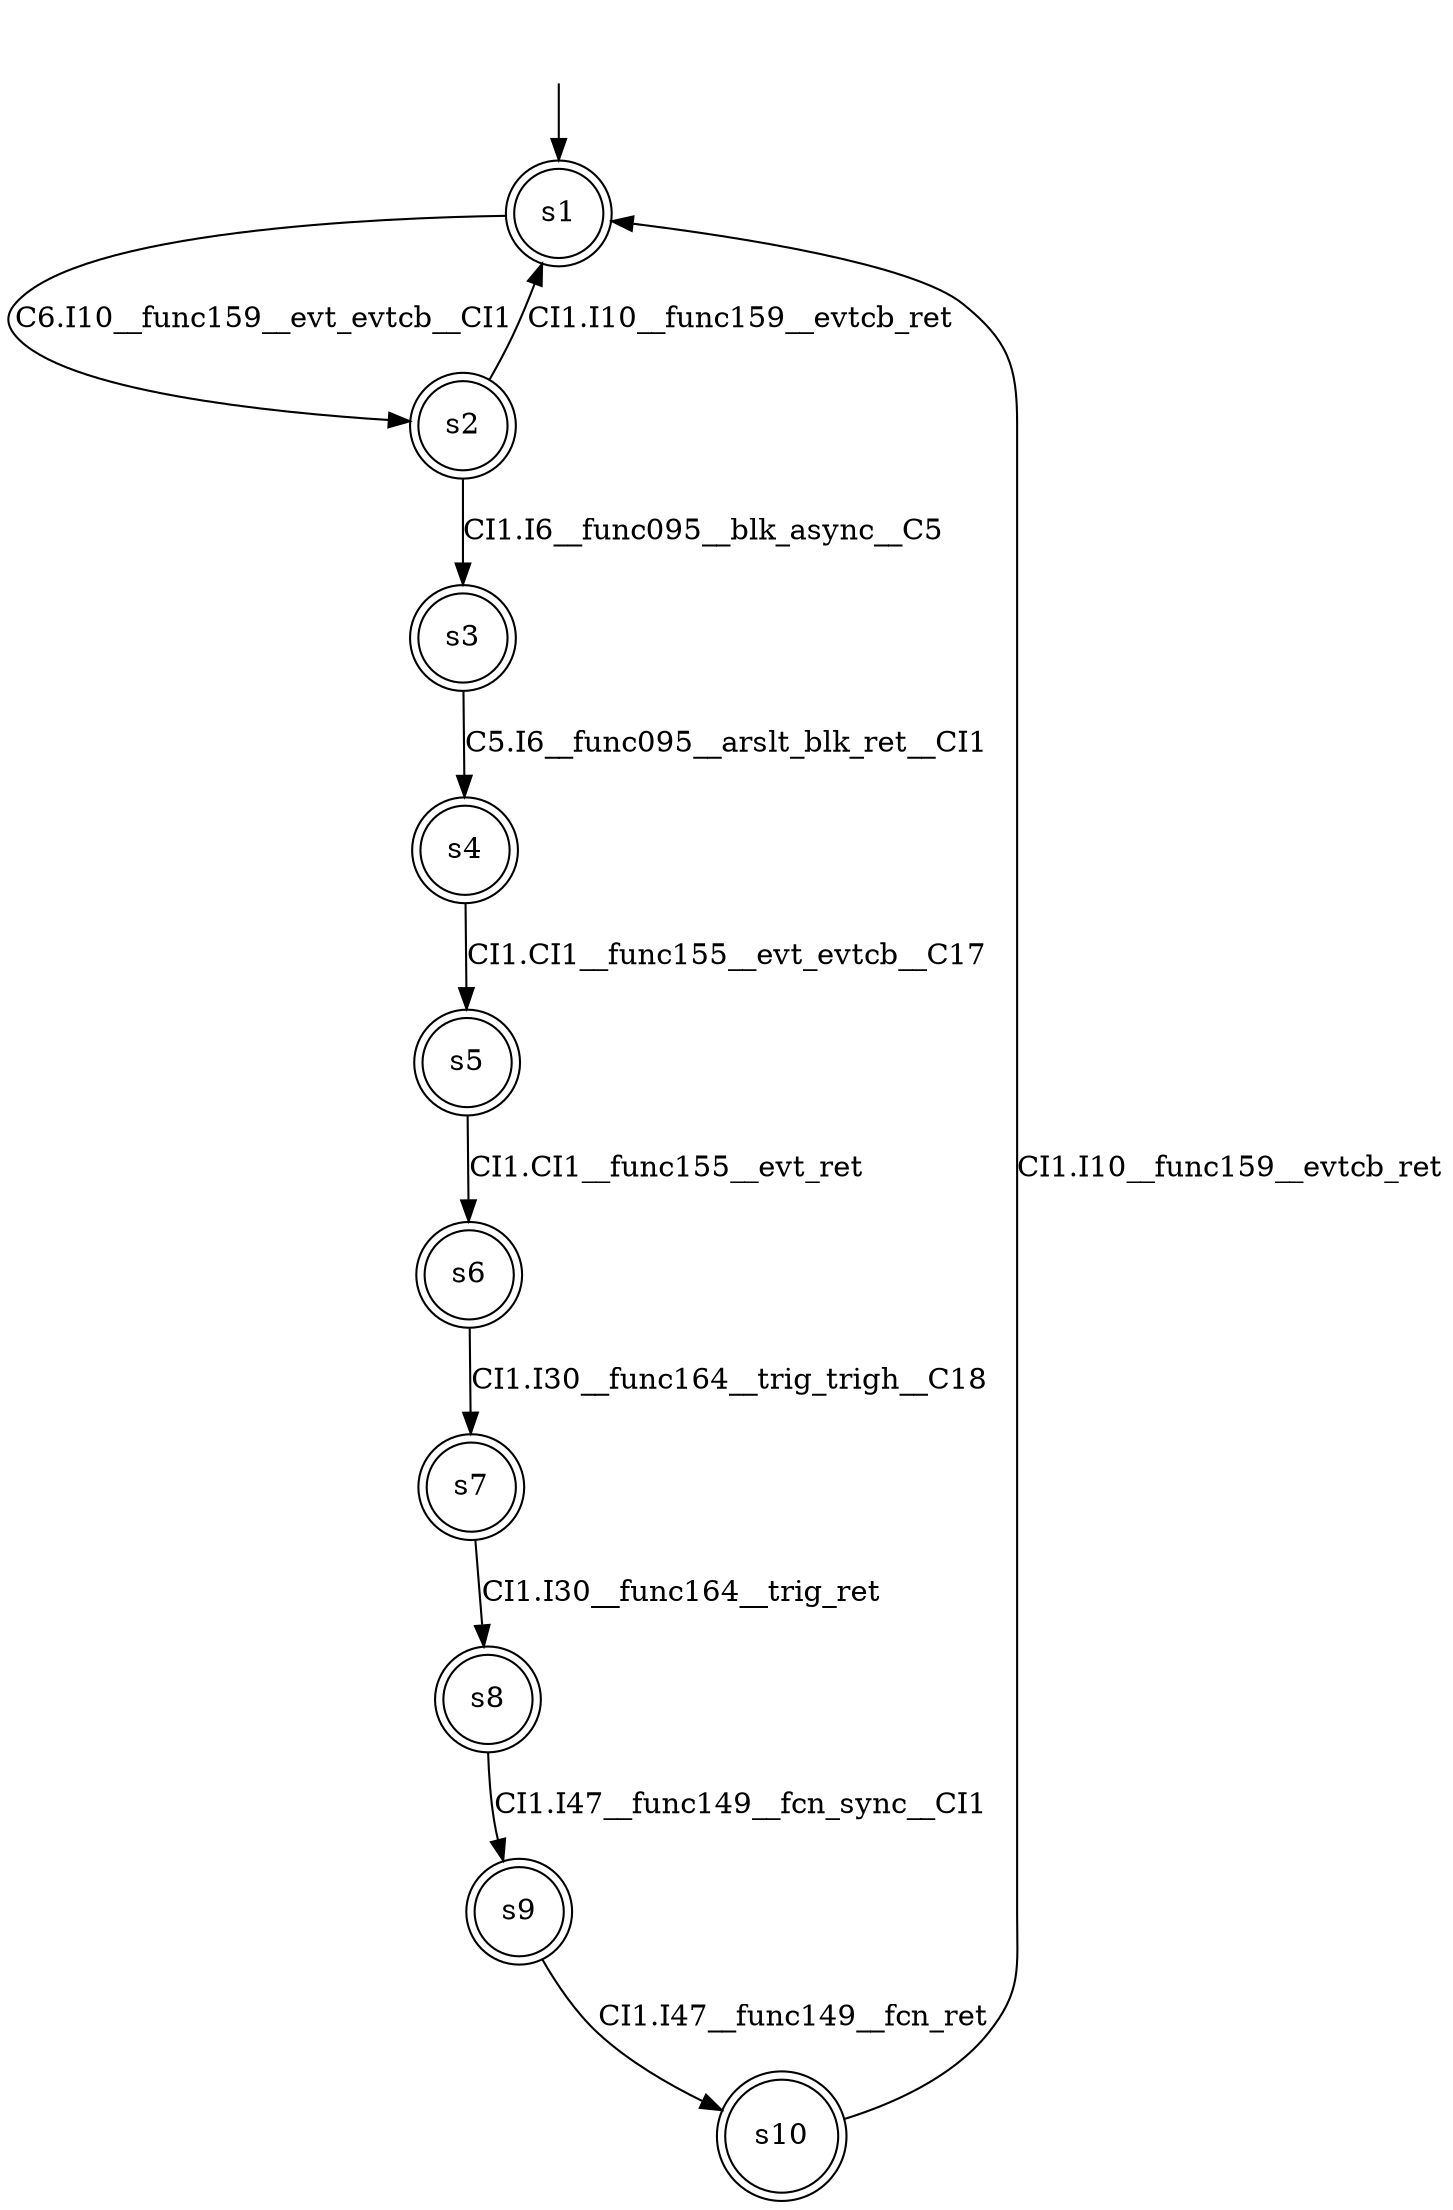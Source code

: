 digraph automaton {
	1 [label=<s1> shape="doublecircle"];
	2 [label=<s2> shape="doublecircle"];
	3 [label=<s3> shape="doublecircle"];
	4 [label=<s4> shape="doublecircle"];
	5 [label=<s5> shape="doublecircle"];
	6 [label=<s6> shape="doublecircle"];
	7 [label=<s7> shape="doublecircle"];
	8 [label=<s8> shape="doublecircle"];
	9 [label=<s9> shape="doublecircle"];
	10 [label=<s10> shape="doublecircle"];
	__init1 [label=<> shape="none"];
	__init1 -> 1;
	1 -> 2 [label=<C6.I10__func159__evt_evtcb__CI1> id="1-0-2"];
	2 -> 3 [label=<CI1.I6__func095__blk_async__C5> id="2-0-3"];
	2 -> 1 [label=<CI1.I10__func159__evtcb_ret> id="2-1-1"];
	3 -> 4 [label=<C5.I6__func095__arslt_blk_ret__CI1> id="3-0-4"];
	4 -> 5 [label=<CI1.CI1__func155__evt_evtcb__C17> id="4-0-5"];
	5 -> 6 [label=<CI1.CI1__func155__evt_ret> id="5-0-6"];
	6 -> 7 [label=<CI1.I30__func164__trig_trigh__C18> id="6-0-7"];
	7 -> 8 [label=<CI1.I30__func164__trig_ret> id="7-0-8"];
	8 -> 9 [label=<CI1.I47__func149__fcn_sync__CI1> id="8-0-9"];
	9 -> 10 [label=<CI1.I47__func149__fcn_ret> id="9-0-10"];
	10 -> 1 [label=<CI1.I10__func159__evtcb_ret> id="10-0-1"];
}
